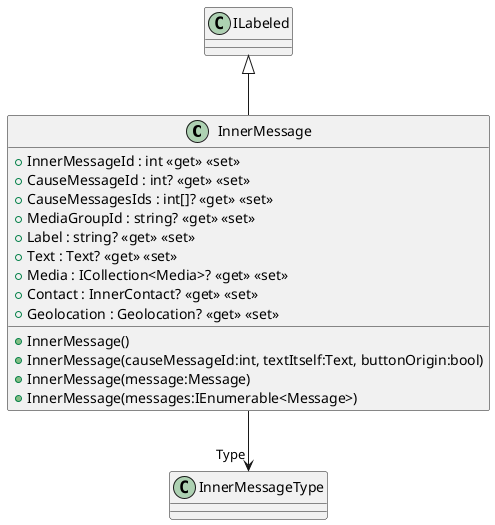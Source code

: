 @startuml
class InnerMessage {
    + InnerMessageId : int <<get>> <<set>>
    + CauseMessageId : int? <<get>> <<set>>
    + CauseMessagesIds : int[]? <<get>> <<set>>
    + MediaGroupId : string? <<get>> <<set>>
    + Label : string? <<get>> <<set>>
    + Text : Text? <<get>> <<set>>
    + Media : ICollection<Media>? <<get>> <<set>>
    + Contact : InnerContact? <<get>> <<set>>
    + Geolocation : Geolocation? <<get>> <<set>>
    + InnerMessage()
    + InnerMessage(causeMessageId:int, textItself:Text, buttonOrigin:bool)
    + InnerMessage(message:Message)
    + InnerMessage(messages:IEnumerable<Message>)
}
ILabeled <|-- InnerMessage
InnerMessage --> "Type" InnerMessageType
@enduml
